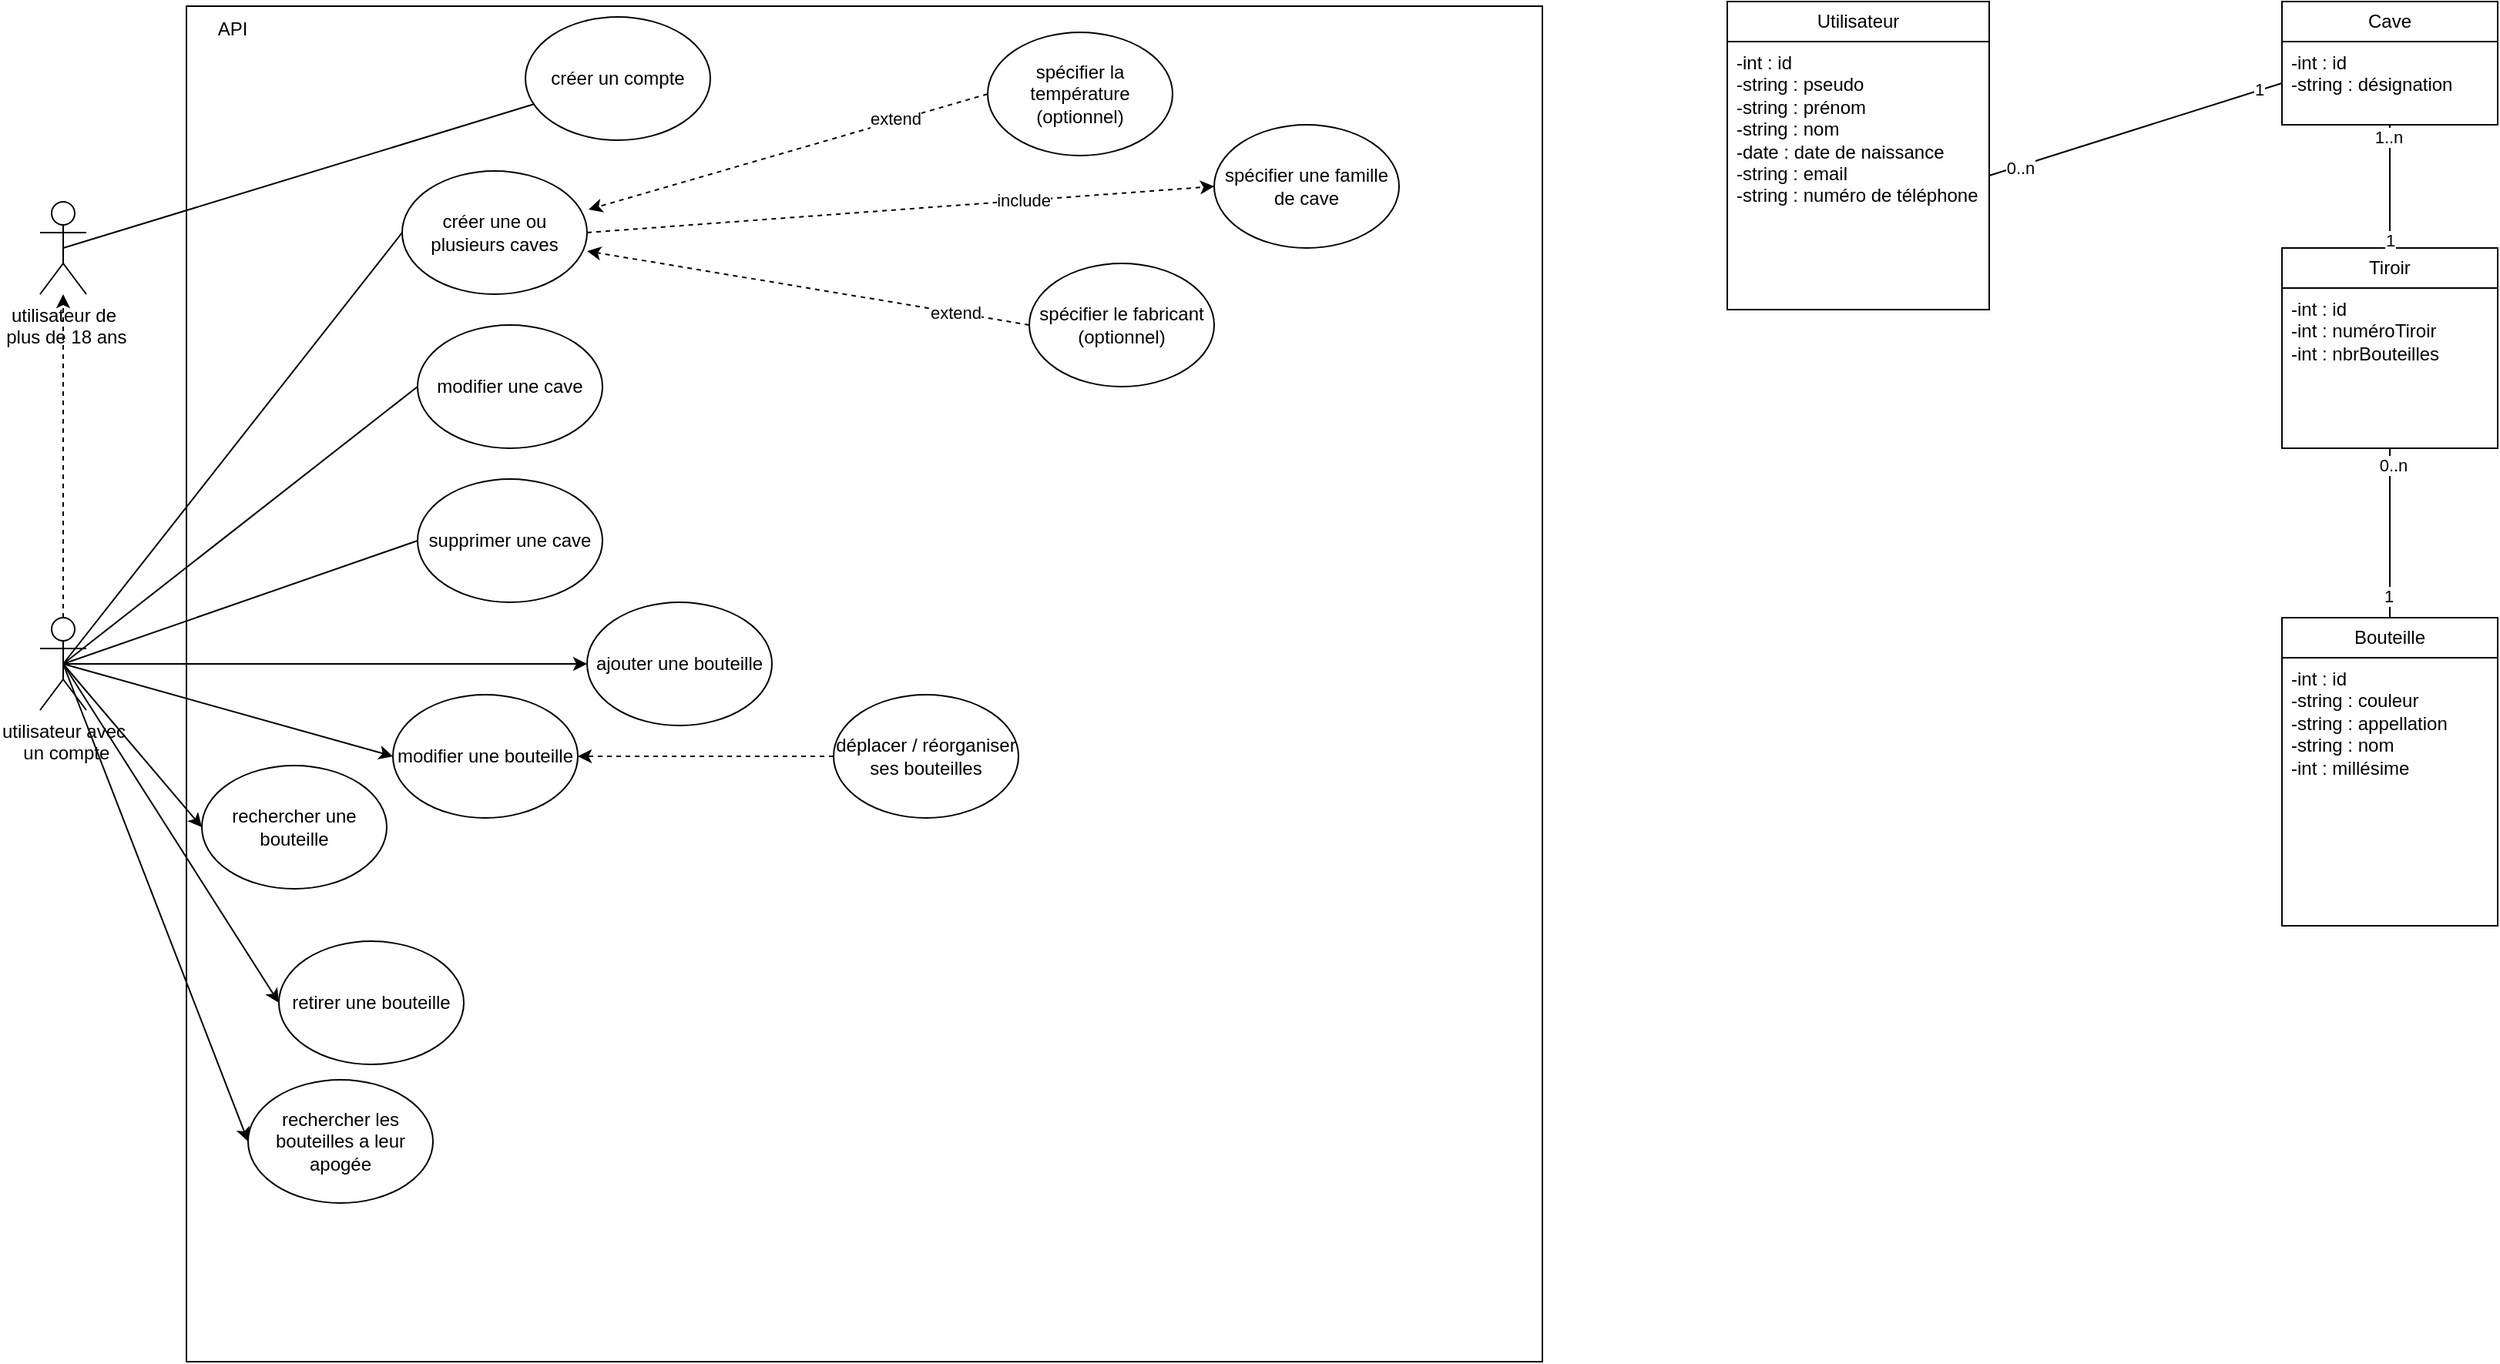 <mxfile version="24.6.4" type="github">
  <diagram name="Diagramme de Classe" id="0">
    <mxGraphModel dx="1434" dy="1915" grid="1" gridSize="10" guides="1" tooltips="1" connect="1" arrows="1" fold="1" page="1" pageScale="1" pageWidth="827" pageHeight="1169" math="0" shadow="0">
      <root>
        <mxCell id="0" />
        <mxCell id="1" parent="0" />
        <mxCell id="-ysoxv68gMc019fozzbi-10" value="" style="whiteSpace=wrap;html=1;aspect=fixed;" parent="1" vertex="1">
          <mxGeometry x="160" y="-1117" width="880" height="880" as="geometry" />
        </mxCell>
        <mxCell id="-ysoxv68gMc019fozzbi-16" style="rounded=0;orthogonalLoop=1;jettySize=auto;html=1;exitX=0.5;exitY=0.5;exitDx=0;exitDy=0;exitPerimeter=0;endArrow=none;endFill=0;" parent="1" source="-ysoxv68gMc019fozzbi-11" target="-ysoxv68gMc019fozzbi-14" edge="1">
          <mxGeometry relative="1" as="geometry" />
        </mxCell>
        <mxCell id="-ysoxv68gMc019fozzbi-11" value="utilisateur de&lt;div&gt;&amp;nbsp;plus de 18 ans&lt;/div&gt;" style="shape=umlActor;verticalLabelPosition=bottom;verticalAlign=top;html=1;outlineConnect=0;" parent="1" vertex="1">
          <mxGeometry x="65" y="-990" width="30" height="60" as="geometry" />
        </mxCell>
        <mxCell id="-ysoxv68gMc019fozzbi-14" value="créer un compte" style="ellipse;whiteSpace=wrap;html=1;" parent="1" vertex="1">
          <mxGeometry x="380" y="-1110" width="120" height="80" as="geometry" />
        </mxCell>
        <mxCell id="-ysoxv68gMc019fozzbi-21" style="rounded=0;orthogonalLoop=1;jettySize=auto;html=1;exitX=1;exitY=0.5;exitDx=0;exitDy=0;entryX=0;entryY=0.5;entryDx=0;entryDy=0;dashed=1;" parent="1" source="-ysoxv68gMc019fozzbi-17" target="-ysoxv68gMc019fozzbi-20" edge="1">
          <mxGeometry relative="1" as="geometry" />
        </mxCell>
        <mxCell id="II3tXgW_pvyJW1xYkDg8-12" value="include" style="edgeLabel;html=1;align=center;verticalAlign=middle;resizable=0;points=[];" vertex="1" connectable="0" parent="-ysoxv68gMc019fozzbi-21">
          <mxGeometry x="0.39" relative="1" as="geometry">
            <mxPoint as="offset" />
          </mxGeometry>
        </mxCell>
        <mxCell id="-ysoxv68gMc019fozzbi-17" value="créer une ou plusieurs caves" style="ellipse;whiteSpace=wrap;html=1;" parent="1" vertex="1">
          <mxGeometry x="300" y="-1010" width="120" height="80" as="geometry" />
        </mxCell>
        <mxCell id="-ysoxv68gMc019fozzbi-20" value="spécifier une famille de cave" style="ellipse;whiteSpace=wrap;html=1;" parent="1" vertex="1">
          <mxGeometry x="827" y="-1040" width="120" height="80" as="geometry" />
        </mxCell>
        <mxCell id="-ysoxv68gMc019fozzbi-22" value="spécifier le fabricant&lt;div&gt;(optionnel)&lt;/div&gt;" style="ellipse;whiteSpace=wrap;html=1;" parent="1" vertex="1">
          <mxGeometry x="707" y="-950" width="120" height="80" as="geometry" />
        </mxCell>
        <mxCell id="-ysoxv68gMc019fozzbi-23" value="spécifier la température&lt;div&gt;(optionnel)&lt;/div&gt;" style="ellipse;whiteSpace=wrap;html=1;" parent="1" vertex="1">
          <mxGeometry x="680" y="-1100" width="120" height="80" as="geometry" />
        </mxCell>
        <mxCell id="-ysoxv68gMc019fozzbi-24" style="rounded=0;orthogonalLoop=1;jettySize=auto;html=1;exitX=0;exitY=0.5;exitDx=0;exitDy=0;entryX=1.008;entryY=0.313;entryDx=0;entryDy=0;entryPerimeter=0;dashed=1;" parent="1" source="-ysoxv68gMc019fozzbi-23" target="-ysoxv68gMc019fozzbi-17" edge="1">
          <mxGeometry relative="1" as="geometry" />
        </mxCell>
        <mxCell id="II3tXgW_pvyJW1xYkDg8-11" value="extend" style="edgeLabel;html=1;align=center;verticalAlign=middle;resizable=0;points=[];" vertex="1" connectable="0" parent="-ysoxv68gMc019fozzbi-24">
          <mxGeometry x="-0.535" y="-2" relative="1" as="geometry">
            <mxPoint as="offset" />
          </mxGeometry>
        </mxCell>
        <mxCell id="-ysoxv68gMc019fozzbi-25" style="rounded=0;orthogonalLoop=1;jettySize=auto;html=1;exitX=0;exitY=0.5;exitDx=0;exitDy=0;entryX=1;entryY=0.65;entryDx=0;entryDy=0;entryPerimeter=0;dashed=1;" parent="1" source="-ysoxv68gMc019fozzbi-22" target="-ysoxv68gMc019fozzbi-17" edge="1">
          <mxGeometry relative="1" as="geometry" />
        </mxCell>
        <mxCell id="II3tXgW_pvyJW1xYkDg8-13" value="extend" style="edgeLabel;html=1;align=center;verticalAlign=middle;resizable=0;points=[];" vertex="1" connectable="0" parent="-ysoxv68gMc019fozzbi-25">
          <mxGeometry x="-0.667" relative="1" as="geometry">
            <mxPoint as="offset" />
          </mxGeometry>
        </mxCell>
        <mxCell id="-ysoxv68gMc019fozzbi-26" value="rechercher une bouteille" style="ellipse;whiteSpace=wrap;html=1;" parent="1" vertex="1">
          <mxGeometry x="170" y="-624" width="120" height="80" as="geometry" />
        </mxCell>
        <mxCell id="-ysoxv68gMc019fozzbi-28" value="ajouter une bouteille" style="ellipse;whiteSpace=wrap;html=1;" parent="1" vertex="1">
          <mxGeometry x="420" y="-730" width="120" height="80" as="geometry" />
        </mxCell>
        <mxCell id="-ysoxv68gMc019fozzbi-29" value="retirer une bouteille" style="ellipse;whiteSpace=wrap;html=1;" parent="1" vertex="1">
          <mxGeometry x="220" y="-510" width="120" height="80" as="geometry" />
        </mxCell>
        <mxCell id="-ysoxv68gMc019fozzbi-30" value="rechercher les bouteilles a leur apogée" style="ellipse;whiteSpace=wrap;html=1;" parent="1" vertex="1">
          <mxGeometry x="200" y="-420" width="120" height="80" as="geometry" />
        </mxCell>
        <mxCell id="-ysoxv68gMc019fozzbi-35" value="modifier une bouteille" style="ellipse;whiteSpace=wrap;html=1;" parent="1" vertex="1">
          <mxGeometry x="294" y="-670" width="120" height="80" as="geometry" />
        </mxCell>
        <mxCell id="AyulGLdur6wCYac-T00G-10" style="rounded=0;orthogonalLoop=1;jettySize=auto;html=1;exitX=0;exitY=0.5;exitDx=0;exitDy=0;entryX=1;entryY=0.5;entryDx=0;entryDy=0;dashed=1;" parent="1" source="-ysoxv68gMc019fozzbi-37" target="-ysoxv68gMc019fozzbi-35" edge="1">
          <mxGeometry relative="1" as="geometry" />
        </mxCell>
        <mxCell id="-ysoxv68gMc019fozzbi-37" value="déplacer / réorganiser ses bouteilles" style="ellipse;whiteSpace=wrap;html=1;" parent="1" vertex="1">
          <mxGeometry x="580" y="-670" width="120" height="80" as="geometry" />
        </mxCell>
        <mxCell id="II3tXgW_pvyJW1xYkDg8-15" style="edgeStyle=orthogonalEdgeStyle;rounded=0;orthogonalLoop=1;jettySize=auto;html=1;exitX=0.5;exitY=0;exitDx=0;exitDy=0;exitPerimeter=0;dashed=1;" edge="1" parent="1" source="II3tXgW_pvyJW1xYkDg8-14" target="-ysoxv68gMc019fozzbi-11">
          <mxGeometry relative="1" as="geometry" />
        </mxCell>
        <mxCell id="II3tXgW_pvyJW1xYkDg8-18" style="rounded=0;orthogonalLoop=1;jettySize=auto;html=1;exitX=0.5;exitY=0.5;exitDx=0;exitDy=0;exitPerimeter=0;entryX=0;entryY=0.5;entryDx=0;entryDy=0;endArrow=none;endFill=0;" edge="1" parent="1" source="II3tXgW_pvyJW1xYkDg8-14" target="-ysoxv68gMc019fozzbi-17">
          <mxGeometry relative="1" as="geometry" />
        </mxCell>
        <mxCell id="II3tXgW_pvyJW1xYkDg8-20" style="edgeStyle=none;rounded=0;orthogonalLoop=1;jettySize=auto;html=1;exitX=0.5;exitY=0.5;exitDx=0;exitDy=0;exitPerimeter=0;entryX=0;entryY=0.5;entryDx=0;entryDy=0;endArrow=none;endFill=0;" edge="1" parent="1" source="II3tXgW_pvyJW1xYkDg8-14" target="II3tXgW_pvyJW1xYkDg8-16">
          <mxGeometry relative="1" as="geometry" />
        </mxCell>
        <mxCell id="II3tXgW_pvyJW1xYkDg8-21" style="edgeStyle=none;rounded=0;orthogonalLoop=1;jettySize=auto;html=1;exitX=0.5;exitY=0.5;exitDx=0;exitDy=0;exitPerimeter=0;entryX=0;entryY=0.5;entryDx=0;entryDy=0;endArrow=none;endFill=0;" edge="1" parent="1" source="II3tXgW_pvyJW1xYkDg8-14" target="II3tXgW_pvyJW1xYkDg8-17">
          <mxGeometry relative="1" as="geometry" />
        </mxCell>
        <mxCell id="II3tXgW_pvyJW1xYkDg8-22" style="edgeStyle=none;rounded=0;orthogonalLoop=1;jettySize=auto;html=1;exitX=0.5;exitY=0.5;exitDx=0;exitDy=0;exitPerimeter=0;entryX=0;entryY=0.5;entryDx=0;entryDy=0;" edge="1" parent="1" source="II3tXgW_pvyJW1xYkDg8-14" target="-ysoxv68gMc019fozzbi-28">
          <mxGeometry relative="1" as="geometry" />
        </mxCell>
        <mxCell id="II3tXgW_pvyJW1xYkDg8-23" style="edgeStyle=none;rounded=0;orthogonalLoop=1;jettySize=auto;html=1;exitX=0.5;exitY=0.5;exitDx=0;exitDy=0;exitPerimeter=0;entryX=0;entryY=0.5;entryDx=0;entryDy=0;" edge="1" parent="1" source="II3tXgW_pvyJW1xYkDg8-14" target="-ysoxv68gMc019fozzbi-35">
          <mxGeometry relative="1" as="geometry" />
        </mxCell>
        <mxCell id="II3tXgW_pvyJW1xYkDg8-24" style="edgeStyle=none;rounded=0;orthogonalLoop=1;jettySize=auto;html=1;exitX=0.5;exitY=0.5;exitDx=0;exitDy=0;exitPerimeter=0;entryX=0;entryY=0.5;entryDx=0;entryDy=0;" edge="1" parent="1" source="II3tXgW_pvyJW1xYkDg8-14" target="-ysoxv68gMc019fozzbi-26">
          <mxGeometry relative="1" as="geometry" />
        </mxCell>
        <mxCell id="II3tXgW_pvyJW1xYkDg8-25" style="edgeStyle=none;rounded=0;orthogonalLoop=1;jettySize=auto;html=1;exitX=0.5;exitY=0.5;exitDx=0;exitDy=0;exitPerimeter=0;entryX=0;entryY=0.5;entryDx=0;entryDy=0;" edge="1" parent="1" source="II3tXgW_pvyJW1xYkDg8-14" target="-ysoxv68gMc019fozzbi-29">
          <mxGeometry relative="1" as="geometry" />
        </mxCell>
        <mxCell id="II3tXgW_pvyJW1xYkDg8-26" style="edgeStyle=none;rounded=0;orthogonalLoop=1;jettySize=auto;html=1;exitX=0.5;exitY=0.5;exitDx=0;exitDy=0;exitPerimeter=0;entryX=0;entryY=0.5;entryDx=0;entryDy=0;" edge="1" parent="1" source="II3tXgW_pvyJW1xYkDg8-14" target="-ysoxv68gMc019fozzbi-30">
          <mxGeometry relative="1" as="geometry" />
        </mxCell>
        <mxCell id="II3tXgW_pvyJW1xYkDg8-14" value="utilisateur avec&lt;div&gt;&amp;nbsp;un compte&lt;/div&gt;" style="shape=umlActor;verticalLabelPosition=bottom;verticalAlign=top;html=1;outlineConnect=0;" vertex="1" parent="1">
          <mxGeometry x="65" y="-720" width="30" height="60" as="geometry" />
        </mxCell>
        <mxCell id="II3tXgW_pvyJW1xYkDg8-16" value="modifier une cave" style="ellipse;whiteSpace=wrap;html=1;" vertex="1" parent="1">
          <mxGeometry x="310" y="-910" width="120" height="80" as="geometry" />
        </mxCell>
        <mxCell id="II3tXgW_pvyJW1xYkDg8-17" value="supprimer une cave" style="ellipse;whiteSpace=wrap;html=1;" vertex="1" parent="1">
          <mxGeometry x="310" y="-810" width="120" height="80" as="geometry" />
        </mxCell>
        <mxCell id="II3tXgW_pvyJW1xYkDg8-27" value="API" style="text;html=1;align=center;verticalAlign=middle;whiteSpace=wrap;rounded=0;" vertex="1" parent="1">
          <mxGeometry x="160" y="-1117" width="60" height="30" as="geometry" />
        </mxCell>
        <mxCell id="II3tXgW_pvyJW1xYkDg8-40" value="Utilisateur" style="swimlane;fontStyle=0;childLayout=stackLayout;horizontal=1;startSize=26;fillColor=none;horizontalStack=0;resizeParent=1;resizeParentMax=0;resizeLast=0;collapsible=1;marginBottom=0;whiteSpace=wrap;html=1;" vertex="1" parent="1">
          <mxGeometry x="1160" y="-1120" width="170" height="200" as="geometry" />
        </mxCell>
        <mxCell id="II3tXgW_pvyJW1xYkDg8-41" value="&lt;div&gt;-int : id&lt;/div&gt;-string : pseudo&lt;div&gt;-string : prénom&lt;br&gt;&lt;/div&gt;&lt;div&gt;-string : nom&lt;div&gt;-date : date de naissance&lt;/div&gt;&lt;div&gt;-string : email&lt;/div&gt;&lt;div&gt;-string : numéro de téléphone&lt;/div&gt;&lt;/div&gt;" style="text;strokeColor=none;fillColor=none;align=left;verticalAlign=top;spacingLeft=4;spacingRight=4;overflow=hidden;rotatable=0;points=[[0,0.5],[1,0.5]];portConstraint=eastwest;whiteSpace=wrap;html=1;" vertex="1" parent="II3tXgW_pvyJW1xYkDg8-40">
          <mxGeometry y="26" width="170" height="174" as="geometry" />
        </mxCell>
        <mxCell id="II3tXgW_pvyJW1xYkDg8-44" value="Bouteille" style="swimlane;fontStyle=0;childLayout=stackLayout;horizontal=1;startSize=26;fillColor=none;horizontalStack=0;resizeParent=1;resizeParentMax=0;resizeLast=0;collapsible=1;marginBottom=0;whiteSpace=wrap;html=1;" vertex="1" parent="1">
          <mxGeometry x="1520" y="-720" width="140" height="200" as="geometry" />
        </mxCell>
        <mxCell id="II3tXgW_pvyJW1xYkDg8-45" value="&lt;div&gt;-int : id&lt;/div&gt;-string : couleur&lt;div&gt;-string : appellation&lt;br&gt;&lt;/div&gt;&lt;div&gt;-string : nom&lt;div&gt;-int : millésime&lt;/div&gt;&lt;/div&gt;" style="text;strokeColor=none;fillColor=none;align=left;verticalAlign=top;spacingLeft=4;spacingRight=4;overflow=hidden;rotatable=0;points=[[0,0.5],[1,0.5]];portConstraint=eastwest;whiteSpace=wrap;html=1;" vertex="1" parent="II3tXgW_pvyJW1xYkDg8-44">
          <mxGeometry y="26" width="140" height="174" as="geometry" />
        </mxCell>
        <mxCell id="II3tXgW_pvyJW1xYkDg8-52" value="Cave" style="swimlane;fontStyle=0;childLayout=stackLayout;horizontal=1;startSize=26;fillColor=none;horizontalStack=0;resizeParent=1;resizeParentMax=0;resizeLast=0;collapsible=1;marginBottom=0;whiteSpace=wrap;html=1;" vertex="1" parent="1">
          <mxGeometry x="1520" y="-1120" width="140" height="80" as="geometry" />
        </mxCell>
        <mxCell id="II3tXgW_pvyJW1xYkDg8-53" value="&lt;div&gt;-int : id&lt;/div&gt;-string : désignation&lt;div&gt;&lt;br&gt;&lt;/div&gt;" style="text;strokeColor=none;fillColor=none;align=left;verticalAlign=top;spacingLeft=4;spacingRight=4;overflow=hidden;rotatable=0;points=[[0,0.5],[1,0.5]];portConstraint=eastwest;whiteSpace=wrap;html=1;" vertex="1" parent="II3tXgW_pvyJW1xYkDg8-52">
          <mxGeometry y="26" width="140" height="54" as="geometry" />
        </mxCell>
        <mxCell id="II3tXgW_pvyJW1xYkDg8-58" value="Tiroir" style="swimlane;fontStyle=0;childLayout=stackLayout;horizontal=1;startSize=26;fillColor=none;horizontalStack=0;resizeParent=1;resizeParentMax=0;resizeLast=0;collapsible=1;marginBottom=0;whiteSpace=wrap;html=1;" vertex="1" parent="1">
          <mxGeometry x="1520" y="-960" width="140" height="130" as="geometry" />
        </mxCell>
        <mxCell id="II3tXgW_pvyJW1xYkDg8-59" value="-int : id&lt;div&gt;-int : numéroTiroir&lt;br&gt;&lt;div&gt;-int : nbrBouteilles&lt;br&gt;&lt;/div&gt;&lt;/div&gt;" style="text;strokeColor=none;fillColor=none;align=left;verticalAlign=top;spacingLeft=4;spacingRight=4;overflow=hidden;rotatable=0;points=[[0,0.5],[1,0.5]];portConstraint=eastwest;whiteSpace=wrap;html=1;" vertex="1" parent="II3tXgW_pvyJW1xYkDg8-58">
          <mxGeometry y="26" width="140" height="104" as="geometry" />
        </mxCell>
        <mxCell id="II3tXgW_pvyJW1xYkDg8-62" style="edgeStyle=none;rounded=0;orthogonalLoop=1;jettySize=auto;html=1;exitX=1;exitY=0.5;exitDx=0;exitDy=0;entryX=0;entryY=0.5;entryDx=0;entryDy=0;endArrow=none;endFill=0;" edge="1" parent="1" source="II3tXgW_pvyJW1xYkDg8-41" target="II3tXgW_pvyJW1xYkDg8-53">
          <mxGeometry relative="1" as="geometry" />
        </mxCell>
        <mxCell id="II3tXgW_pvyJW1xYkDg8-63" value="0..n" style="edgeLabel;html=1;align=center;verticalAlign=middle;resizable=0;points=[];" vertex="1" connectable="0" parent="II3tXgW_pvyJW1xYkDg8-62">
          <mxGeometry x="-0.8" y="-1" relative="1" as="geometry">
            <mxPoint as="offset" />
          </mxGeometry>
        </mxCell>
        <mxCell id="II3tXgW_pvyJW1xYkDg8-64" value="1" style="edgeLabel;html=1;align=center;verticalAlign=middle;resizable=0;points=[];" vertex="1" connectable="0" parent="II3tXgW_pvyJW1xYkDg8-62">
          <mxGeometry x="0.842" y="1" relative="1" as="geometry">
            <mxPoint as="offset" />
          </mxGeometry>
        </mxCell>
        <mxCell id="II3tXgW_pvyJW1xYkDg8-65" style="edgeStyle=none;rounded=0;orthogonalLoop=1;jettySize=auto;html=1;exitX=0.5;exitY=1;exitDx=0;exitDy=0;entryX=0.5;entryY=0;entryDx=0;entryDy=0;endArrow=none;endFill=0;exitPerimeter=0;" edge="1" parent="1" source="II3tXgW_pvyJW1xYkDg8-53" target="II3tXgW_pvyJW1xYkDg8-58">
          <mxGeometry relative="1" as="geometry" />
        </mxCell>
        <mxCell id="II3tXgW_pvyJW1xYkDg8-66" value="1..n" style="edgeLabel;html=1;align=center;verticalAlign=middle;resizable=0;points=[];" vertex="1" connectable="0" parent="II3tXgW_pvyJW1xYkDg8-65">
          <mxGeometry x="-0.81" y="-1" relative="1" as="geometry">
            <mxPoint as="offset" />
          </mxGeometry>
        </mxCell>
        <mxCell id="II3tXgW_pvyJW1xYkDg8-67" value="1" style="edgeLabel;html=1;align=center;verticalAlign=middle;resizable=0;points=[];" vertex="1" connectable="0" parent="II3tXgW_pvyJW1xYkDg8-65">
          <mxGeometry x="0.863" relative="1" as="geometry">
            <mxPoint as="offset" />
          </mxGeometry>
        </mxCell>
        <mxCell id="II3tXgW_pvyJW1xYkDg8-68" style="edgeStyle=none;rounded=0;orthogonalLoop=1;jettySize=auto;html=1;exitX=0.5;exitY=1;exitDx=0;exitDy=0;entryX=0.5;entryY=0;entryDx=0;entryDy=0;exitPerimeter=0;endArrow=none;endFill=0;" edge="1" parent="1" source="II3tXgW_pvyJW1xYkDg8-59" target="II3tXgW_pvyJW1xYkDg8-44">
          <mxGeometry relative="1" as="geometry" />
        </mxCell>
        <mxCell id="II3tXgW_pvyJW1xYkDg8-69" value="0..n" style="edgeLabel;html=1;align=center;verticalAlign=middle;resizable=0;points=[];" vertex="1" connectable="0" parent="II3tXgW_pvyJW1xYkDg8-68">
          <mxGeometry x="-0.811" y="2" relative="1" as="geometry">
            <mxPoint as="offset" />
          </mxGeometry>
        </mxCell>
        <mxCell id="II3tXgW_pvyJW1xYkDg8-70" value="1" style="edgeLabel;html=1;align=center;verticalAlign=middle;resizable=0;points=[];" vertex="1" connectable="0" parent="II3tXgW_pvyJW1xYkDg8-68">
          <mxGeometry x="0.748" y="-1" relative="1" as="geometry">
            <mxPoint as="offset" />
          </mxGeometry>
        </mxCell>
      </root>
    </mxGraphModel>
  </diagram>
</mxfile>
